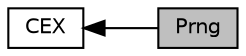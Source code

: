 digraph "Prng"
{
  edge [fontname="Helvetica",fontsize="10",labelfontname="Helvetica",labelfontsize="10"];
  node [fontname="Helvetica",fontsize="10",shape=box];
  rankdir=LR;
  Node2 [label="CEX",height=0.2,width=0.4,color="black", fillcolor="white", style="filled",URL="$group___c_e_x.html",tooltip="Root Namespace."];
  Node1 [label="Prng",height=0.2,width=0.4,color="black", fillcolor="grey75", style="filled", fontcolor="black",tooltip="Pseudo Random Number Generators."];
  Node2->Node1 [shape=plaintext, dir="back", style="solid"];
}
